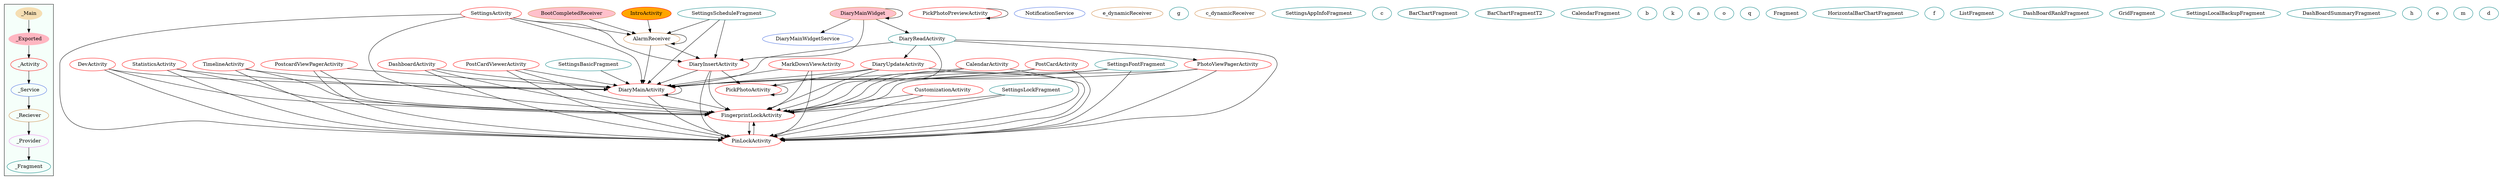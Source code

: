 digraph G {
subgraph cluster_legend{ 
bgcolor=mintcream;
_Activity[color = red];
_Service[color = royalblue];
_Provider[color = violet];
_Reciever[color = peru];
_Fragment[color = teal];
_Main[style=filled, fillcolor=wheat, color = mintcream];
_Exported[style=filled, fillcolor=lightpink, color = mintcream];
_Main -> _Exported -> _Activity -> _Service -> _Reciever -> _Provider -> _Fragment; 
}
DiaryReadActivity[color = red];
SettingsActivity[color = red];
DashboardActivity[color = red];
StatisticsActivity[color = red];
PickPhotoPreviewActivity[color = red];
DiaryUpdateActivity[color = red];
TimelineActivity[color = red];
PostcardViewPagerActivity[color = red];
DevActivity[color = red];
PostCardViewerActivity[color = red];
IntroActivity[style=filled, fillcolor=orange, color = red];
MarkDownViewActivity[color = red];
CustomizationActivity[color = red];
CalendarActivity[color = red];
PickPhotoActivity[color = red];
FingerprintLockActivity[color = red];
DiaryInsertActivity[color = red];
DiaryMainActivity[color = red];
PostCardActivity[color = red];
PhotoViewPagerActivity[color = red];
PinLockActivity[color = red];
NotificationService[color = royalblue];
DiaryMainWidgetService[color = royalblue];
AlarmReceiver[color = peru];
e_dynamicReceiver[color = peru];
g[color = peru];
BootCompletedReceiver[style=filled, fillcolor=pink, color = peru];
e_dynamicReceiver[color = peru];
c_dynamicReceiver[color = peru];
DiaryMainWidget[style=filled, fillcolor=pink, color = peru];
SettingsAppInfoFragment[color = teal];
c[color = teal];
BarChartFragment[color = teal];
BarChartFragmentT2[color = teal];
CalendarFragment[color = teal];
SettingsScheduleFragment[color = teal];
SettingsFontFragment[color = teal];
b[color = teal];
k[color = teal];
a[color = teal];
o[color = teal];
q[color = teal];
Fragment[color = teal];
HorizontalBarChartFragment[color = teal];
f[color = teal];
ListFragment[color = teal];
SettingsBasicFragment[color = teal];
DashBoardRankFragment[color = teal];
DiaryReadActivity[color = teal];
GridFragment[color = teal];
SettingsLocalBackupFragment[color = teal];
g[color = teal];
a[color = teal];
DashBoardSummaryFragment[color = teal];
h[color = teal];
SettingsLockFragment[color = teal];
e[color = teal];
m[color = teal];
d[color = teal];
DiaryReadActivity->PinLockActivity;
DiaryReadActivity->FingerprintLockActivity;
DiaryReadActivity->PhotoViewPagerActivity;
DiaryReadActivity->DiaryUpdateActivity;
DiaryReadActivity->DiaryMainActivity;
DiaryUpdateActivity->DiaryMainActivity;
DiaryUpdateActivity->FingerprintLockActivity;
DiaryUpdateActivity->PickPhotoActivity;
DiaryUpdateActivity->PinLockActivity;
SettingsScheduleFragment->DiaryInsertActivity;
SettingsScheduleFragment->AlarmReceiver;
SettingsScheduleFragment->DiaryMainActivity;
AlarmReceiver->AlarmReceiver;
AlarmReceiver->DiaryInsertActivity;
AlarmReceiver->DiaryMainActivity;
CalendarActivity->PinLockActivity;
CalendarActivity->FingerprintLockActivity;
CalendarActivity->DiaryMainActivity;
PickPhotoActivity->PickPhotoActivity;
FingerprintLockActivity->PinLockActivity;
DiaryInsertActivity->DiaryMainActivity;
DiaryInsertActivity->PinLockActivity;
DiaryInsertActivity->PickPhotoActivity;
DiaryInsertActivity->FingerprintLockActivity;
PickPhotoPreviewActivity->PickPhotoPreviewActivity;
DevActivity->DiaryMainActivity;
DevActivity->FingerprintLockActivity;
DevActivity->PinLockActivity;
IntroActivity->AlarmReceiver;
CustomizationActivity->FingerprintLockActivity;
CustomizationActivity->PinLockActivity;
PostCardActivity->PinLockActivity;
PostCardActivity->DiaryMainActivity;
PostCardActivity->FingerprintLockActivity;
PinLockActivity->FingerprintLockActivity;
SettingsActivity->DiaryMainActivity;
SettingsActivity->PinLockActivity;
SettingsActivity->FingerprintLockActivity;
SettingsActivity->DiaryInsertActivity;
SettingsActivity->AlarmReceiver;
DashboardActivity->DiaryMainActivity;
DashboardActivity->FingerprintLockActivity;
DashboardActivity->PinLockActivity;
StatisticsActivity->FingerprintLockActivity;
StatisticsActivity->PinLockActivity;
StatisticsActivity->DiaryMainActivity;
TimelineActivity->DiaryMainActivity;
TimelineActivity->FingerprintLockActivity;
TimelineActivity->PinLockActivity;
PostcardViewPagerActivity->PinLockActivity;
PostcardViewPagerActivity->FingerprintLockActivity;
PostcardViewPagerActivity->DiaryMainActivity;
SettingsFontFragment->PinLockActivity;
SettingsFontFragment->FingerprintLockActivity;
SettingsFontFragment->DiaryMainActivity;
DiaryMainActivity->DiaryMainActivity;
DiaryMainActivity->FingerprintLockActivity;
DiaryMainActivity->PinLockActivity;
PhotoViewPagerActivity->PinLockActivity;
PhotoViewPagerActivity->DiaryMainActivity;
PhotoViewPagerActivity->FingerprintLockActivity;
SettingsBasicFragment->DiaryMainActivity;
BootCompletedReceiver->AlarmReceiver;
PostCardViewerActivity->PinLockActivity;
PostCardViewerActivity->DiaryMainActivity;
PostCardViewerActivity->FingerprintLockActivity;
MarkDownViewActivity->PinLockActivity;
MarkDownViewActivity->DiaryMainActivity;
MarkDownViewActivity->FingerprintLockActivity;
SettingsLockFragment->FingerprintLockActivity;
SettingsLockFragment->PinLockActivity;
DiaryMainWidget->DiaryMainWidget;
DiaryMainWidget->DiaryMainWidgetService;
DiaryMainWidget->DiaryInsertActivity;
DiaryMainWidget->DiaryReadActivity;
}
